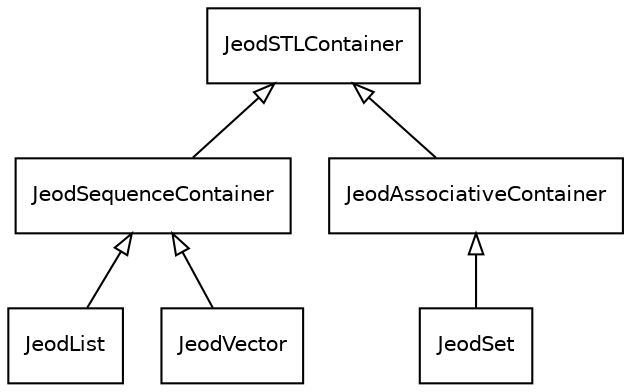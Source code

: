 digraph G { 
   rankdir=BT;
   node [fontname="Helvetica",fontsize=10,shape=box];
   edge [fontname="Helvetica",fontsize=10,arrowhead=empty];

   JeodAssociativeContainer -> JeodSTLContainer;
   JeodSequenceContainer -> JeodSTLContainer;

   JeodList -> JeodSequenceContainer;
   JeodVector -> JeodSequenceContainer;
   JeodSet -> JeodAssociativeContainer;
}
